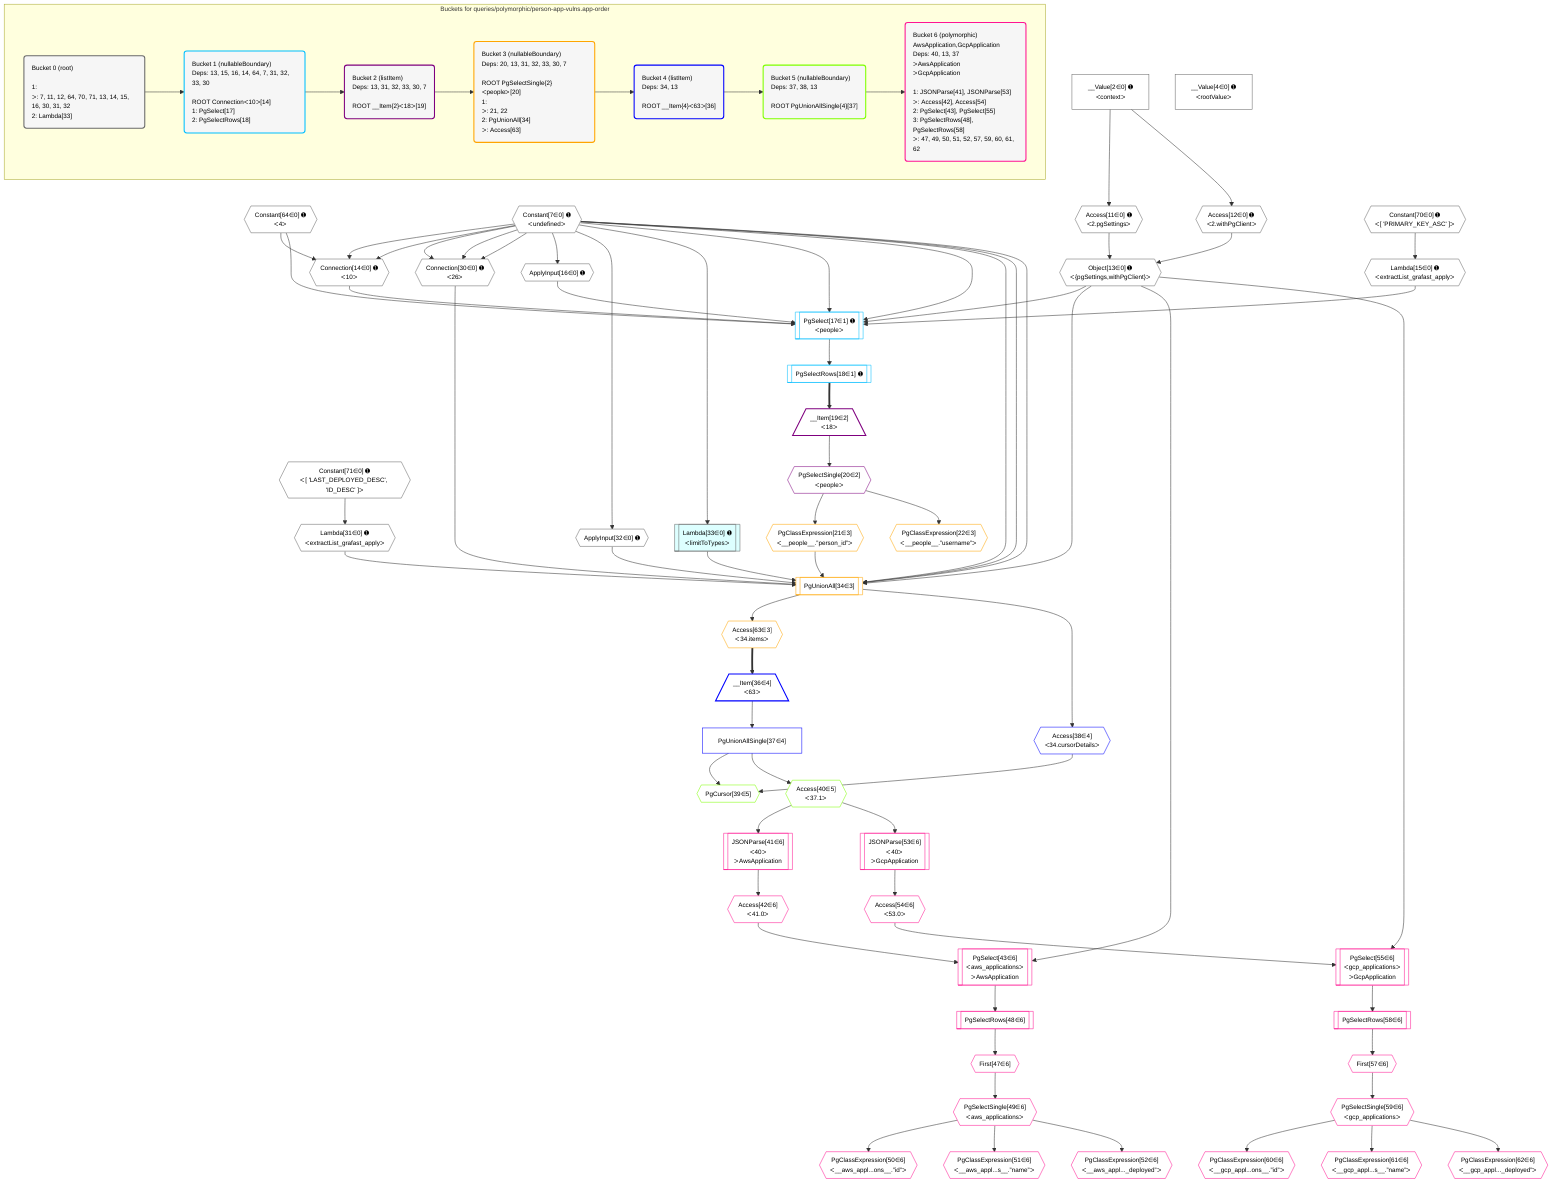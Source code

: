 %%{init: {'themeVariables': { 'fontSize': '12px'}}}%%
graph TD
    classDef path fill:#eee,stroke:#000,color:#000
    classDef plan fill:#fff,stroke-width:1px,color:#000
    classDef itemplan fill:#fff,stroke-width:2px,color:#000
    classDef unbatchedplan fill:#dff,stroke-width:1px,color:#000
    classDef sideeffectplan fill:#fcc,stroke-width:2px,color:#000
    classDef bucket fill:#f6f6f6,color:#000,stroke-width:2px,text-align:left


    %% plan dependencies
    Connection14{{"Connection[14∈0] ➊<br />ᐸ10ᐳ"}}:::plan
    Constant64{{"Constant[64∈0] ➊<br />ᐸ4ᐳ"}}:::plan
    Constant7{{"Constant[7∈0] ➊<br />ᐸundefinedᐳ"}}:::plan
    Constant64 & Constant7 & Constant7 --> Connection14
    Connection30{{"Connection[30∈0] ➊<br />ᐸ26ᐳ"}}:::plan
    Constant7 & Constant7 & Constant7 --> Connection30
    Object13{{"Object[13∈0] ➊<br />ᐸ{pgSettings,withPgClient}ᐳ"}}:::plan
    Access11{{"Access[11∈0] ➊<br />ᐸ2.pgSettingsᐳ"}}:::plan
    Access12{{"Access[12∈0] ➊<br />ᐸ2.withPgClientᐳ"}}:::plan
    Access11 & Access12 --> Object13
    __Value2["__Value[2∈0] ➊<br />ᐸcontextᐳ"]:::plan
    __Value2 --> Access11
    __Value2 --> Access12
    Lambda15{{"Lambda[15∈0] ➊<br />ᐸextractList_grafast_applyᐳ"}}:::plan
    Constant70{{"Constant[70∈0] ➊<br />ᐸ[ 'PRIMARY_KEY_ASC' ]ᐳ"}}:::plan
    Constant70 --> Lambda15
    ApplyInput16{{"ApplyInput[16∈0] ➊"}}:::plan
    Constant7 --> ApplyInput16
    Lambda31{{"Lambda[31∈0] ➊<br />ᐸextractList_grafast_applyᐳ"}}:::plan
    Constant71{{"Constant[71∈0] ➊<br />ᐸ[ 'LAST_DEPLOYED_DESC', 'ID_DESC' ]ᐳ"}}:::plan
    Constant71 --> Lambda31
    ApplyInput32{{"ApplyInput[32∈0] ➊"}}:::plan
    Constant7 --> ApplyInput32
    Lambda33[["Lambda[33∈0] ➊<br />ᐸlimitToTypesᐳ"]]:::unbatchedplan
    Constant7 --> Lambda33
    __Value4["__Value[4∈0] ➊<br />ᐸrootValueᐳ"]:::plan
    PgSelect17[["PgSelect[17∈1] ➊<br />ᐸpeopleᐳ"]]:::plan
    Object13 & Lambda15 & ApplyInput16 & Connection14 & Constant64 & Constant7 & Constant7 --> PgSelect17
    PgSelectRows18[["PgSelectRows[18∈1] ➊"]]:::plan
    PgSelect17 --> PgSelectRows18
    __Item19[/"__Item[19∈2]<br />ᐸ18ᐳ"\]:::itemplan
    PgSelectRows18 ==> __Item19
    PgSelectSingle20{{"PgSelectSingle[20∈2]<br />ᐸpeopleᐳ"}}:::plan
    __Item19 --> PgSelectSingle20
    PgUnionAll34[["PgUnionAll[34∈3]"]]:::plan
    PgClassExpression21{{"PgClassExpression[21∈3]<br />ᐸ__people__.”person_id”ᐳ"}}:::plan
    Object13 & PgClassExpression21 & Lambda31 & ApplyInput32 & Lambda33 & Connection30 & Constant7 & Constant7 & Constant7 --> PgUnionAll34
    PgSelectSingle20 --> PgClassExpression21
    PgClassExpression22{{"PgClassExpression[22∈3]<br />ᐸ__people__.”username”ᐳ"}}:::plan
    PgSelectSingle20 --> PgClassExpression22
    Access63{{"Access[63∈3]<br />ᐸ34.itemsᐳ"}}:::plan
    PgUnionAll34 --> Access63
    __Item36[/"__Item[36∈4]<br />ᐸ63ᐳ"\]:::itemplan
    Access63 ==> __Item36
    PgUnionAllSingle37["PgUnionAllSingle[37∈4]"]:::plan
    __Item36 --> PgUnionAllSingle37
    Access38{{"Access[38∈4]<br />ᐸ34.cursorDetailsᐳ"}}:::plan
    PgUnionAll34 --> Access38
    PgCursor39{{"PgCursor[39∈5]"}}:::plan
    PgUnionAllSingle37 & Access38 --> PgCursor39
    Access40{{"Access[40∈5]<br />ᐸ37.1ᐳ"}}:::plan
    PgUnionAllSingle37 --> Access40
    PgSelect43[["PgSelect[43∈6]<br />ᐸaws_applicationsᐳ<br />ᐳAwsApplication"]]:::plan
    Access42{{"Access[42∈6]<br />ᐸ41.0ᐳ"}}:::plan
    Object13 & Access42 --> PgSelect43
    PgSelect55[["PgSelect[55∈6]<br />ᐸgcp_applicationsᐳ<br />ᐳGcpApplication"]]:::plan
    Access54{{"Access[54∈6]<br />ᐸ53.0ᐳ"}}:::plan
    Object13 & Access54 --> PgSelect55
    JSONParse41[["JSONParse[41∈6]<br />ᐸ40ᐳ<br />ᐳAwsApplication"]]:::plan
    Access40 --> JSONParse41
    JSONParse41 --> Access42
    First47{{"First[47∈6]"}}:::plan
    PgSelectRows48[["PgSelectRows[48∈6]"]]:::plan
    PgSelectRows48 --> First47
    PgSelect43 --> PgSelectRows48
    PgSelectSingle49{{"PgSelectSingle[49∈6]<br />ᐸaws_applicationsᐳ"}}:::plan
    First47 --> PgSelectSingle49
    PgClassExpression50{{"PgClassExpression[50∈6]<br />ᐸ__aws_appl...ons__.”id”ᐳ"}}:::plan
    PgSelectSingle49 --> PgClassExpression50
    PgClassExpression51{{"PgClassExpression[51∈6]<br />ᐸ__aws_appl...s__.”name”ᐳ"}}:::plan
    PgSelectSingle49 --> PgClassExpression51
    PgClassExpression52{{"PgClassExpression[52∈6]<br />ᐸ__aws_appl..._deployed”ᐳ"}}:::plan
    PgSelectSingle49 --> PgClassExpression52
    JSONParse53[["JSONParse[53∈6]<br />ᐸ40ᐳ<br />ᐳGcpApplication"]]:::plan
    Access40 --> JSONParse53
    JSONParse53 --> Access54
    First57{{"First[57∈6]"}}:::plan
    PgSelectRows58[["PgSelectRows[58∈6]"]]:::plan
    PgSelectRows58 --> First57
    PgSelect55 --> PgSelectRows58
    PgSelectSingle59{{"PgSelectSingle[59∈6]<br />ᐸgcp_applicationsᐳ"}}:::plan
    First57 --> PgSelectSingle59
    PgClassExpression60{{"PgClassExpression[60∈6]<br />ᐸ__gcp_appl...ons__.”id”ᐳ"}}:::plan
    PgSelectSingle59 --> PgClassExpression60
    PgClassExpression61{{"PgClassExpression[61∈6]<br />ᐸ__gcp_appl...s__.”name”ᐳ"}}:::plan
    PgSelectSingle59 --> PgClassExpression61
    PgClassExpression62{{"PgClassExpression[62∈6]<br />ᐸ__gcp_appl..._deployed”ᐳ"}}:::plan
    PgSelectSingle59 --> PgClassExpression62

    %% define steps

    subgraph "Buckets for queries/polymorphic/person-app-vulns.app-order"
    Bucket0("Bucket 0 (root)<br /><br />1: <br />ᐳ: 7, 11, 12, 64, 70, 71, 13, 14, 15, 16, 30, 31, 32<br />2: Lambda[33]"):::bucket
    classDef bucket0 stroke:#696969
    class Bucket0,__Value2,__Value4,Constant7,Access11,Access12,Object13,Connection14,Lambda15,ApplyInput16,Connection30,Lambda31,ApplyInput32,Lambda33,Constant64,Constant70,Constant71 bucket0
    Bucket1("Bucket 1 (nullableBoundary)<br />Deps: 13, 15, 16, 14, 64, 7, 31, 32, 33, 30<br /><br />ROOT Connectionᐸ10ᐳ[14]<br />1: PgSelect[17]<br />2: PgSelectRows[18]"):::bucket
    classDef bucket1 stroke:#00bfff
    class Bucket1,PgSelect17,PgSelectRows18 bucket1
    Bucket2("Bucket 2 (listItem)<br />Deps: 13, 31, 32, 33, 30, 7<br /><br />ROOT __Item{2}ᐸ18ᐳ[19]"):::bucket
    classDef bucket2 stroke:#7f007f
    class Bucket2,__Item19,PgSelectSingle20 bucket2
    Bucket3("Bucket 3 (nullableBoundary)<br />Deps: 20, 13, 31, 32, 33, 30, 7<br /><br />ROOT PgSelectSingle{2}ᐸpeopleᐳ[20]<br />1: <br />ᐳ: 21, 22<br />2: PgUnionAll[34]<br />ᐳ: Access[63]"):::bucket
    classDef bucket3 stroke:#ffa500
    class Bucket3,PgClassExpression21,PgClassExpression22,PgUnionAll34,Access63 bucket3
    Bucket4("Bucket 4 (listItem)<br />Deps: 34, 13<br /><br />ROOT __Item{4}ᐸ63ᐳ[36]"):::bucket
    classDef bucket4 stroke:#0000ff
    class Bucket4,__Item36,PgUnionAllSingle37,Access38 bucket4
    Bucket5("Bucket 5 (nullableBoundary)<br />Deps: 37, 38, 13<br /><br />ROOT PgUnionAllSingle{4}[37]"):::bucket
    classDef bucket5 stroke:#7fff00
    class Bucket5,PgCursor39,Access40 bucket5
    Bucket6("Bucket 6 (polymorphic)<br />AwsApplication,GcpApplication<br />Deps: 40, 13, 37<br />ᐳAwsApplication<br />ᐳGcpApplication<br /><br />1: JSONParse[41], JSONParse[53]<br />ᐳ: Access[42], Access[54]<br />2: PgSelect[43], PgSelect[55]<br />3: PgSelectRows[48], PgSelectRows[58]<br />ᐳ: 47, 49, 50, 51, 52, 57, 59, 60, 61, 62"):::bucket
    classDef bucket6 stroke:#ff1493
    class Bucket6,JSONParse41,Access42,PgSelect43,First47,PgSelectRows48,PgSelectSingle49,PgClassExpression50,PgClassExpression51,PgClassExpression52,JSONParse53,Access54,PgSelect55,First57,PgSelectRows58,PgSelectSingle59,PgClassExpression60,PgClassExpression61,PgClassExpression62 bucket6
    Bucket0 --> Bucket1
    Bucket1 --> Bucket2
    Bucket2 --> Bucket3
    Bucket3 --> Bucket4
    Bucket4 --> Bucket5
    Bucket5 --> Bucket6
    end
